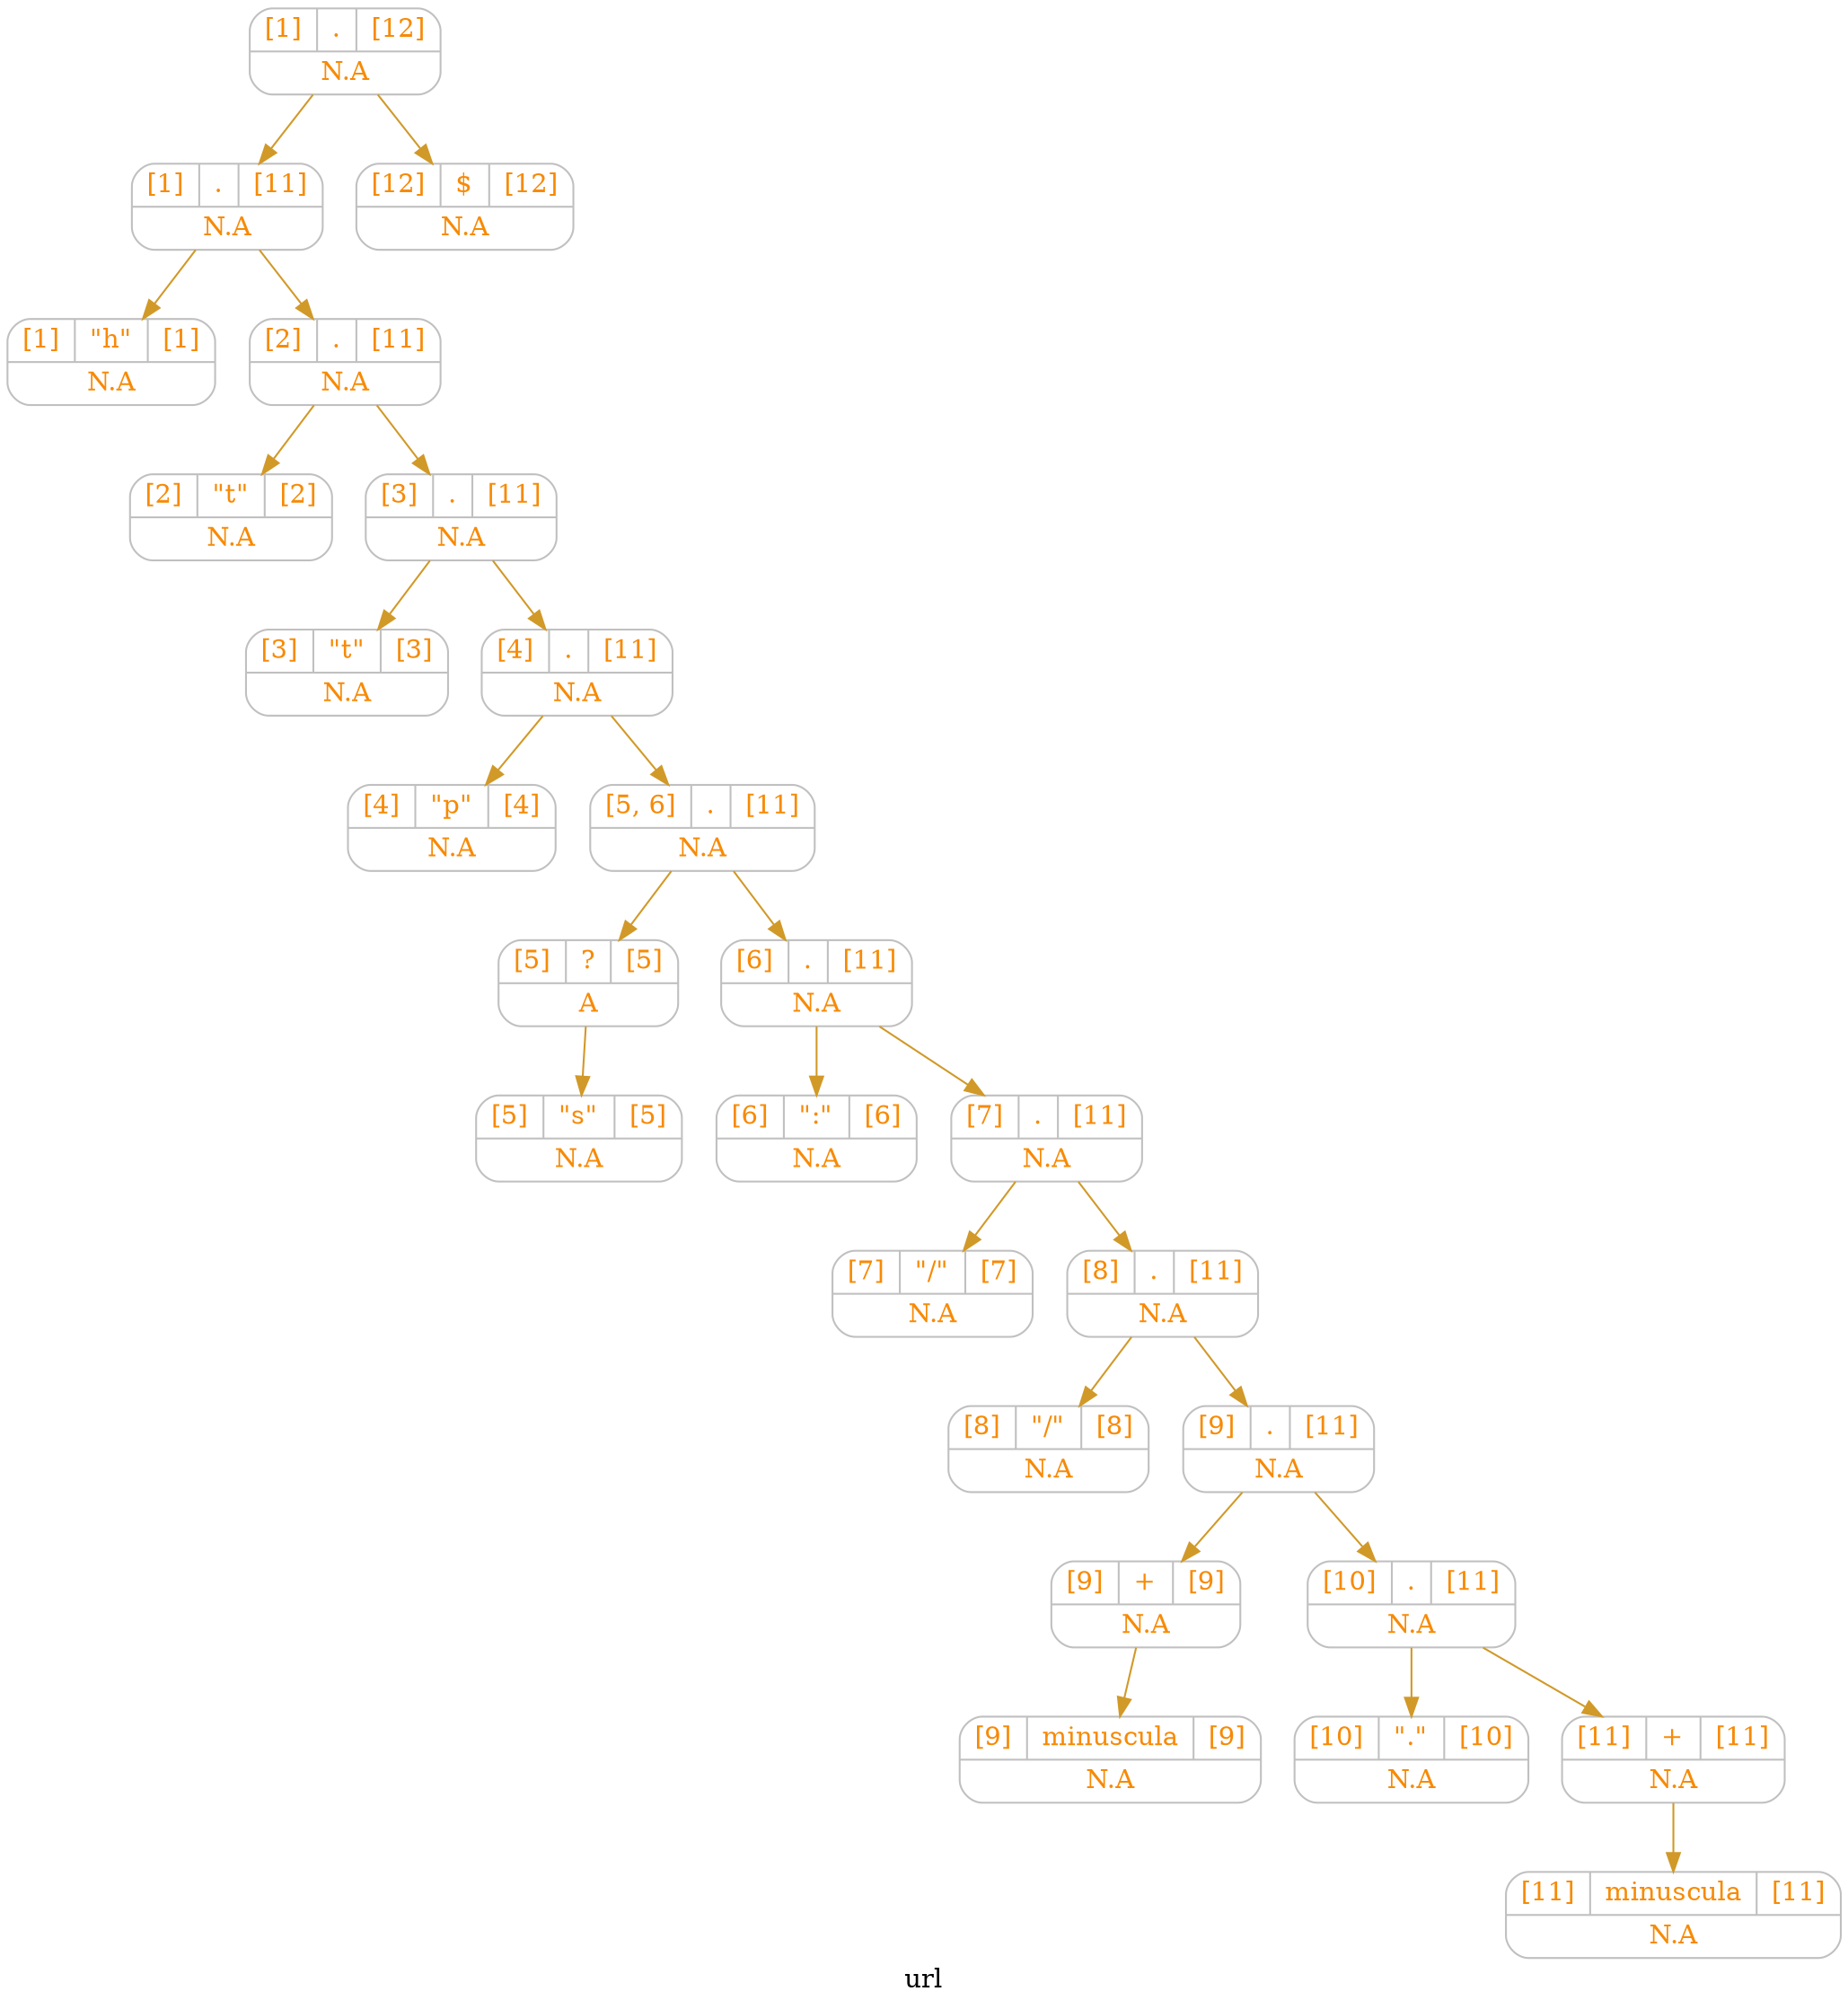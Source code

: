digraph structs {

node[shape=Mrecord color=gray fontcolor="#f78a05"];
label ="url"
edge[color="#d19928"];
struct1956338157[label="{{[1]|<here>.|[12]}|N.A}"];
    struct1956338157->struct439419974
struct439419974[label="{{[1]|<here>.|[11]}|N.A}"];
    struct439419974->struct1720606101
struct1720606101[label="{{[1]|<here>\"h\"|[1]}|N.A}"];
    struct439419974->struct1134987810
struct1134987810[label="{{[2]|<here>.|[11]}|N.A}"];
    struct1134987810->struct1843193738
struct1843193738[label="{{[2]|<here>\"t\"|[2]}|N.A}"];
    struct1134987810->struct2136853827
struct2136853827[label="{{[3]|<here>.|[11]}|N.A}"];
    struct2136853827->struct1797998024
struct1797998024[label="{{[3]|<here>\"t\"|[3]}|N.A}"];
    struct2136853827->struct480982293
struct480982293[label="{{[4]|<here>.|[11]}|N.A}"];
    struct480982293->struct381776317
struct381776317[label="{{[4]|<here>\"p\"|[4]}|N.A}"];
    struct480982293->struct132616691
struct132616691[label="{{[5, 6]|<here>.|[11]}|N.A}"];
    struct132616691->struct911446466
struct911446466[label="{{[5]|<here>?|[5]}|A}"];
    struct911446466->struct1939151232
struct1939151232[label="{{[5]|<here>\"s\"|[5]}|N.A}"];
    struct132616691->struct1858388694
struct1858388694[label="{{[6]|<here>.|[11]}|N.A}"];
    struct1858388694->struct1436004084
struct1436004084[label="{{[6]|<here>\":\"|[6]}|N.A}"];
    struct1858388694->struct2137061381
struct2137061381[label="{{[7]|<here>.|[11]}|N.A}"];
    struct2137061381->struct618837872
struct618837872[label="{{[7]|<here>\"/\"|[7]}|N.A}"];
    struct2137061381->struct1819804488
struct1819804488[label="{{[8]|<here>.|[11]}|N.A}"];
    struct1819804488->struct74510397
struct74510397[label="{{[8]|<here>\"/\"|[8]}|N.A}"];
    struct1819804488->struct2091417702
struct2091417702[label="{{[9]|<here>.|[11]}|N.A}"];
    struct2091417702->struct1296097716
struct1296097716[label="{{[9]|<here>+|[9]}|N.A}"];
    struct1296097716->struct1628363031
struct1628363031[label="{{[9]|<here>minuscula|[9]}|N.A}"];
    struct2091417702->struct1652304915
struct1652304915[label="{{[10]|<here>.|[11]}|N.A}"];
    struct1652304915->struct1525627786
struct1525627786[label="{{[10]|<here>\".\"|[10]}|N.A}"];
    struct1652304915->struct275266594
struct275266594[label="{{[11]|<here>+|[11]}|N.A}"];
    struct275266594->struct121211225
struct121211225[label="{{[11]|<here>minuscula|[11]}|N.A}"];
    struct1956338157->struct77996313
struct77996313[label="{{[12]|<here>$|[12]}|N.A}"];

}